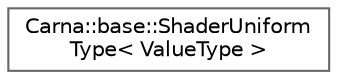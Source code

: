 digraph "Graphical Class Hierarchy"
{
 // LATEX_PDF_SIZE
  bgcolor="transparent";
  edge [fontname=Helvetica,fontsize=10,labelfontname=Helvetica,labelfontsize=10];
  node [fontname=Helvetica,fontsize=10,shape=box,height=0.2,width=0.4];
  rankdir="LR";
  Node0 [id="Node000000",label="Carna::base::ShaderUniform\lType\< ValueType \>",height=0.2,width=0.4,color="grey40", fillcolor="white", style="filled",URL="$structCarna_1_1base_1_1ShaderUniformType.html",tooltip="Maps ShaderUniform value types to actually uploaded data types. This general case maps T to T."];
}
